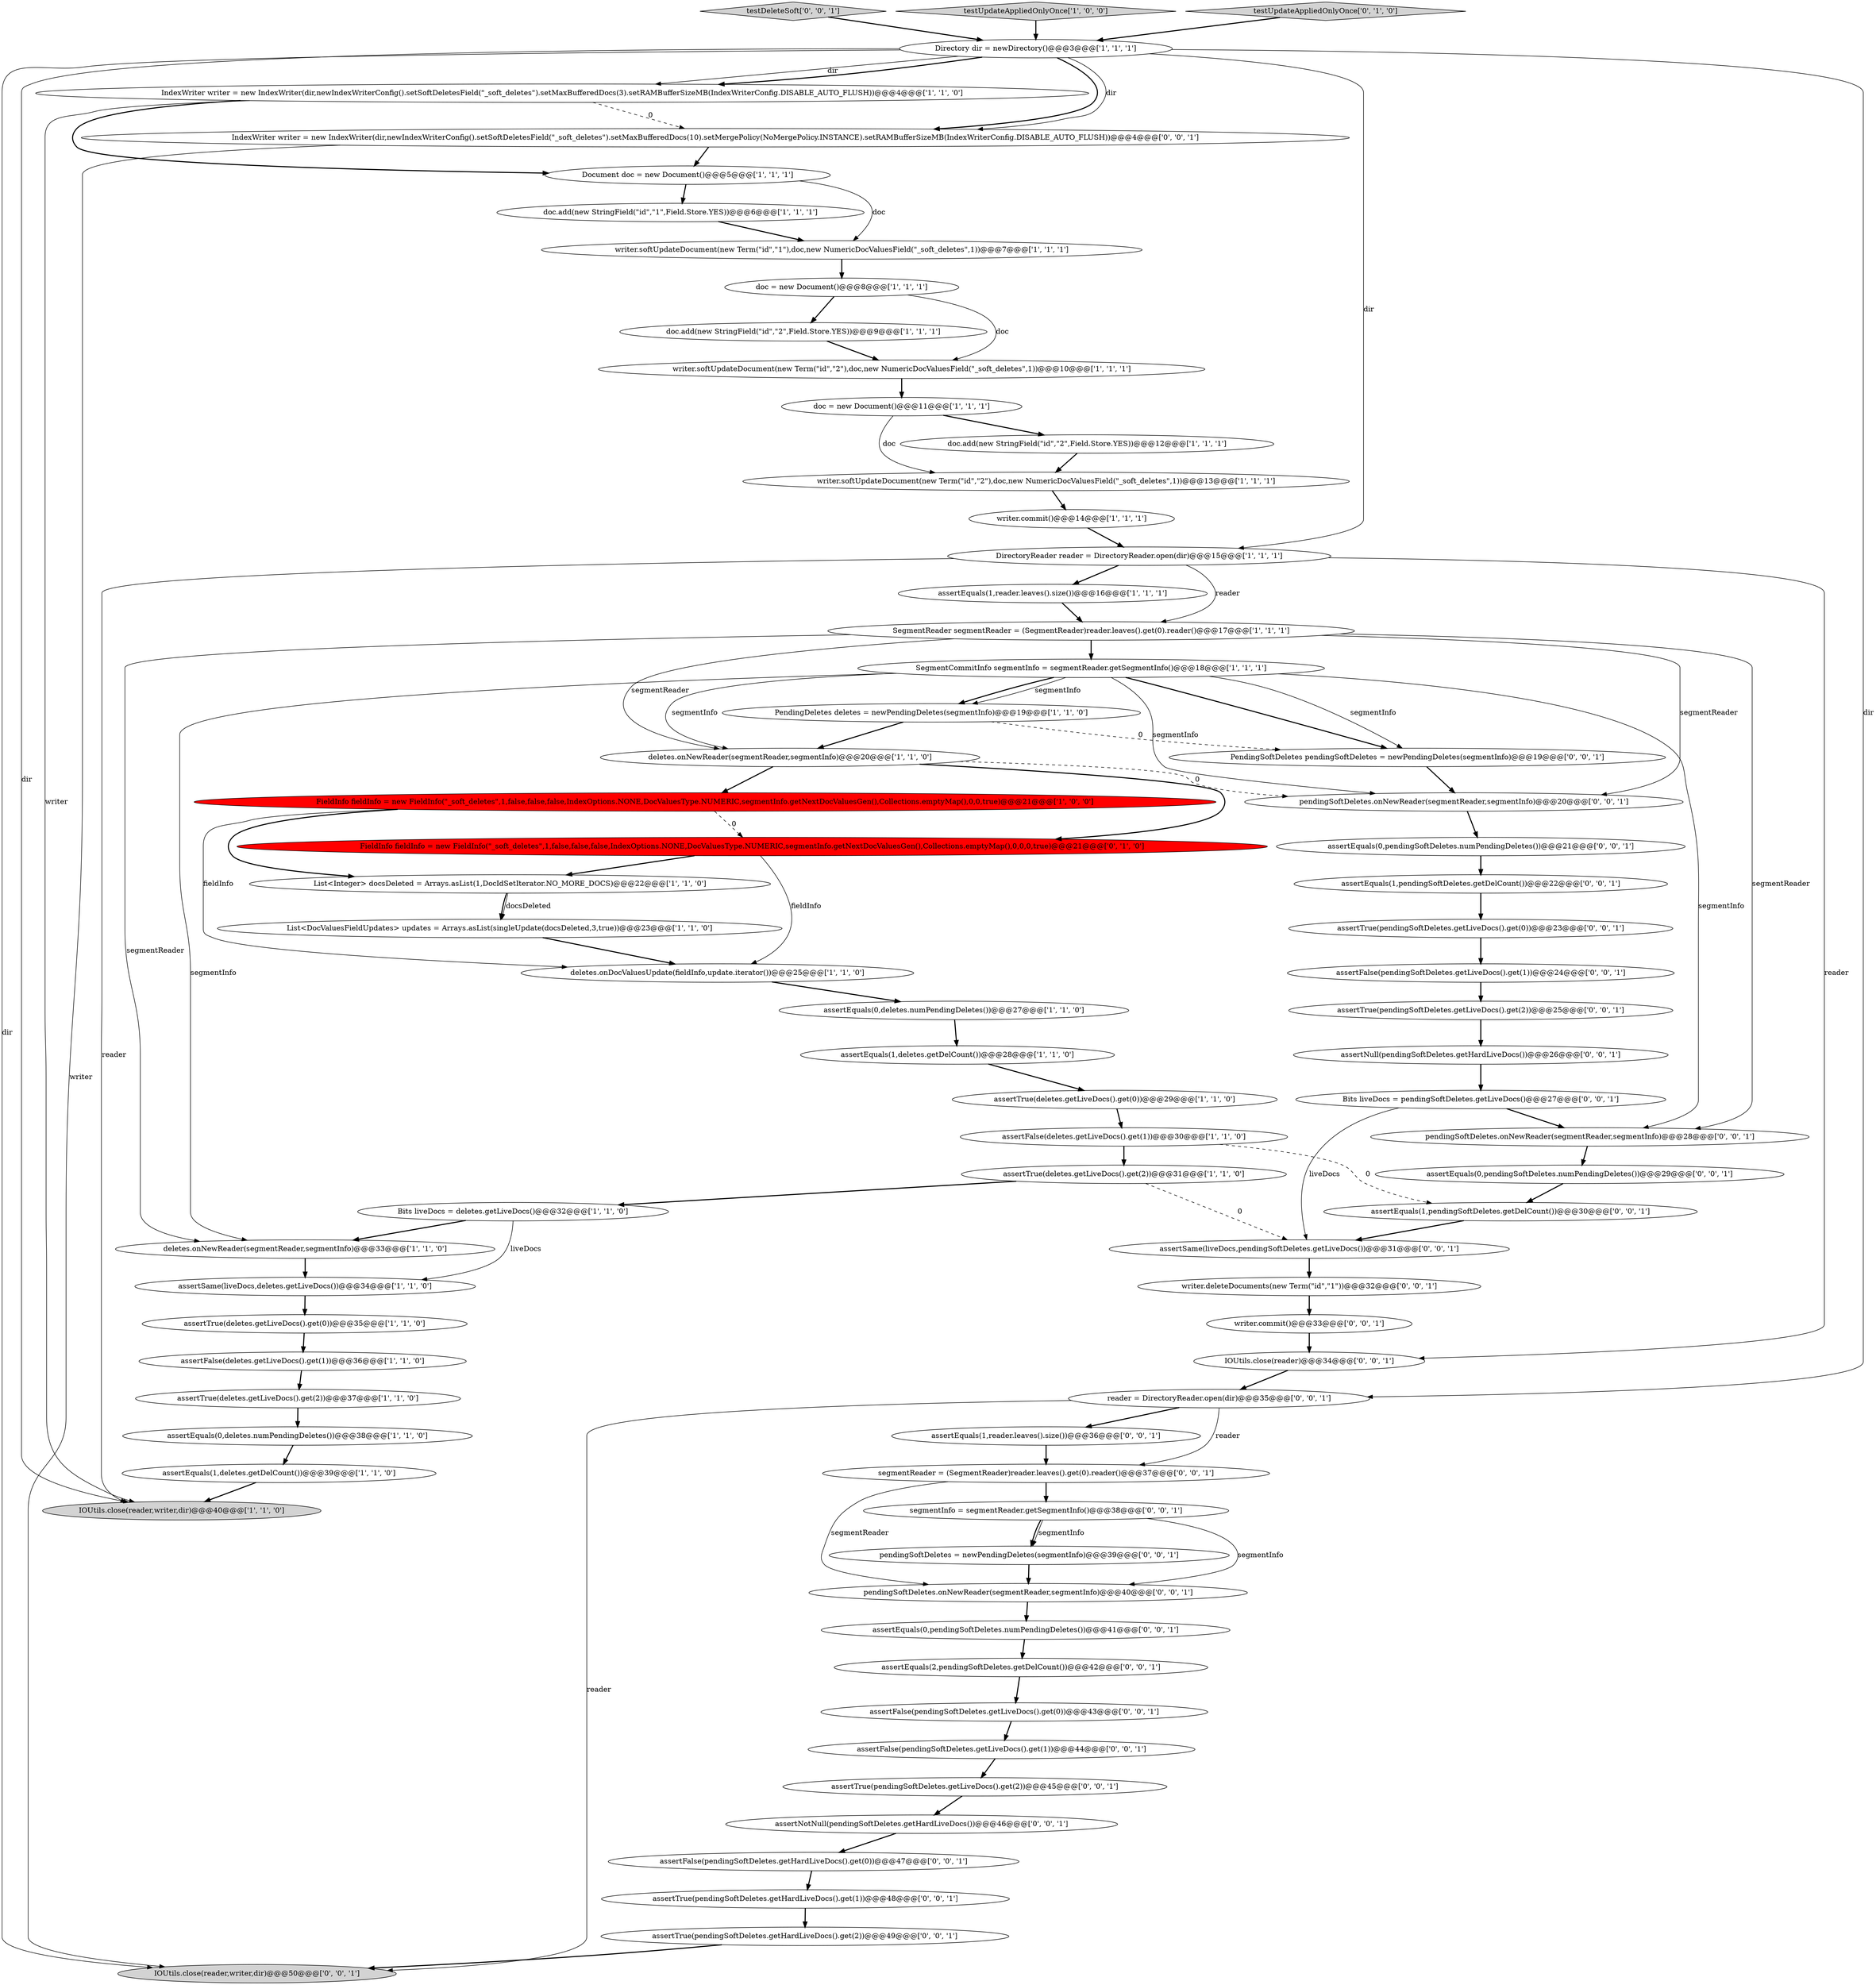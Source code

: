 digraph {
40 [style = filled, label = "writer.commit()@@@33@@@['0', '0', '1']", fillcolor = white, shape = ellipse image = "AAA0AAABBB3BBB"];
47 [style = filled, label = "assertEquals(1,pendingSoftDeletes.getDelCount())@@@30@@@['0', '0', '1']", fillcolor = white, shape = ellipse image = "AAA0AAABBB3BBB"];
27 [style = filled, label = "assertEquals(0,deletes.numPendingDeletes())@@@27@@@['1', '1', '0']", fillcolor = white, shape = ellipse image = "AAA0AAABBB1BBB"];
6 [style = filled, label = "deletes.onDocValuesUpdate(fieldInfo,update.iterator())@@@25@@@['1', '1', '0']", fillcolor = white, shape = ellipse image = "AAA0AAABBB1BBB"];
39 [style = filled, label = "assertEquals(0,pendingSoftDeletes.numPendingDeletes())@@@21@@@['0', '0', '1']", fillcolor = white, shape = ellipse image = "AAA0AAABBB3BBB"];
58 [style = filled, label = "assertFalse(pendingSoftDeletes.getLiveDocs().get(1))@@@24@@@['0', '0', '1']", fillcolor = white, shape = ellipse image = "AAA0AAABBB3BBB"];
68 [style = filled, label = "assertTrue(pendingSoftDeletes.getLiveDocs().get(2))@@@25@@@['0', '0', '1']", fillcolor = white, shape = ellipse image = "AAA0AAABBB3BBB"];
59 [style = filled, label = "assertTrue(pendingSoftDeletes.getLiveDocs().get(2))@@@45@@@['0', '0', '1']", fillcolor = white, shape = ellipse image = "AAA0AAABBB3BBB"];
52 [style = filled, label = "testDeleteSoft['0', '0', '1']", fillcolor = lightgray, shape = diamond image = "AAA0AAABBB3BBB"];
46 [style = filled, label = "pendingSoftDeletes = newPendingDeletes(segmentInfo)@@@39@@@['0', '0', '1']", fillcolor = white, shape = ellipse image = "AAA0AAABBB3BBB"];
4 [style = filled, label = "List<Integer> docsDeleted = Arrays.asList(1,DocIdSetIterator.NO_MORE_DOCS)@@@22@@@['1', '1', '0']", fillcolor = white, shape = ellipse image = "AAA0AAABBB1BBB"];
18 [style = filled, label = "FieldInfo fieldInfo = new FieldInfo(\"_soft_deletes\",1,false,false,false,IndexOptions.NONE,DocValuesType.NUMERIC,segmentInfo.getNextDocValuesGen(),Collections.emptyMap(),0,0,true)@@@21@@@['1', '0', '0']", fillcolor = red, shape = ellipse image = "AAA1AAABBB1BBB"];
63 [style = filled, label = "assertEquals(2,pendingSoftDeletes.getDelCount())@@@42@@@['0', '0', '1']", fillcolor = white, shape = ellipse image = "AAA0AAABBB3BBB"];
25 [style = filled, label = "SegmentReader segmentReader = (SegmentReader)reader.leaves().get(0).reader()@@@17@@@['1', '1', '1']", fillcolor = white, shape = ellipse image = "AAA0AAABBB1BBB"];
49 [style = filled, label = "reader = DirectoryReader.open(dir)@@@35@@@['0', '0', '1']", fillcolor = white, shape = ellipse image = "AAA0AAABBB3BBB"];
44 [style = filled, label = "assertEquals(1,pendingSoftDeletes.getDelCount())@@@22@@@['0', '0', '1']", fillcolor = white, shape = ellipse image = "AAA0AAABBB3BBB"];
32 [style = filled, label = "deletes.onNewReader(segmentReader,segmentInfo)@@@33@@@['1', '1', '0']", fillcolor = white, shape = ellipse image = "AAA0AAABBB1BBB"];
19 [style = filled, label = "writer.commit()@@@14@@@['1', '1', '1']", fillcolor = white, shape = ellipse image = "AAA0AAABBB1BBB"];
24 [style = filled, label = "doc.add(new StringField(\"id\",\"1\",Field.Store.YES))@@@6@@@['1', '1', '1']", fillcolor = white, shape = ellipse image = "AAA0AAABBB1BBB"];
8 [style = filled, label = "assertTrue(deletes.getLiveDocs().get(0))@@@35@@@['1', '1', '0']", fillcolor = white, shape = ellipse image = "AAA0AAABBB1BBB"];
57 [style = filled, label = "assertTrue(pendingSoftDeletes.getHardLiveDocs().get(2))@@@49@@@['0', '0', '1']", fillcolor = white, shape = ellipse image = "AAA0AAABBB3BBB"];
1 [style = filled, label = "assertFalse(deletes.getLiveDocs().get(1))@@@36@@@['1', '1', '0']", fillcolor = white, shape = ellipse image = "AAA0AAABBB1BBB"];
29 [style = filled, label = "writer.softUpdateDocument(new Term(\"id\",\"1\"),doc,new NumericDocValuesField(\"_soft_deletes\",1))@@@7@@@['1', '1', '1']", fillcolor = white, shape = ellipse image = "AAA0AAABBB1BBB"];
50 [style = filled, label = "Bits liveDocs = pendingSoftDeletes.getLiveDocs()@@@27@@@['0', '0', '1']", fillcolor = white, shape = ellipse image = "AAA0AAABBB3BBB"];
36 [style = filled, label = "testUpdateAppliedOnlyOnce['1', '0', '0']", fillcolor = lightgray, shape = diamond image = "AAA0AAABBB1BBB"];
37 [style = filled, label = "FieldInfo fieldInfo = new FieldInfo(\"_soft_deletes\",1,false,false,false,IndexOptions.NONE,DocValuesType.NUMERIC,segmentInfo.getNextDocValuesGen(),Collections.emptyMap(),0,0,0,true)@@@21@@@['0', '1', '0']", fillcolor = red, shape = ellipse image = "AAA1AAABBB2BBB"];
53 [style = filled, label = "IOUtils.close(reader)@@@34@@@['0', '0', '1']", fillcolor = white, shape = ellipse image = "AAA0AAABBB3BBB"];
71 [style = filled, label = "assertTrue(pendingSoftDeletes.getHardLiveDocs().get(1))@@@48@@@['0', '0', '1']", fillcolor = white, shape = ellipse image = "AAA0AAABBB3BBB"];
38 [style = filled, label = "testUpdateAppliedOnlyOnce['0', '1', '0']", fillcolor = lightgray, shape = diamond image = "AAA0AAABBB2BBB"];
15 [style = filled, label = "assertEquals(1,deletes.getDelCount())@@@39@@@['1', '1', '0']", fillcolor = white, shape = ellipse image = "AAA0AAABBB1BBB"];
51 [style = filled, label = "IndexWriter writer = new IndexWriter(dir,newIndexWriterConfig().setSoftDeletesField(\"_soft_deletes\").setMaxBufferedDocs(10).setMergePolicy(NoMergePolicy.INSTANCE).setRAMBufferSizeMB(IndexWriterConfig.DISABLE_AUTO_FLUSH))@@@4@@@['0', '0', '1']", fillcolor = white, shape = ellipse image = "AAA0AAABBB3BBB"];
67 [style = filled, label = "IOUtils.close(reader,writer,dir)@@@50@@@['0', '0', '1']", fillcolor = lightgray, shape = ellipse image = "AAA0AAABBB3BBB"];
54 [style = filled, label = "assertEquals(1,reader.leaves().size())@@@36@@@['0', '0', '1']", fillcolor = white, shape = ellipse image = "AAA0AAABBB3BBB"];
12 [style = filled, label = "IOUtils.close(reader,writer,dir)@@@40@@@['1', '1', '0']", fillcolor = lightgray, shape = ellipse image = "AAA0AAABBB1BBB"];
26 [style = filled, label = "deletes.onNewReader(segmentReader,segmentInfo)@@@20@@@['1', '1', '0']", fillcolor = white, shape = ellipse image = "AAA0AAABBB1BBB"];
64 [style = filled, label = "pendingSoftDeletes.onNewReader(segmentReader,segmentInfo)@@@40@@@['0', '0', '1']", fillcolor = white, shape = ellipse image = "AAA0AAABBB3BBB"];
72 [style = filled, label = "segmentInfo = segmentReader.getSegmentInfo()@@@38@@@['0', '0', '1']", fillcolor = white, shape = ellipse image = "AAA0AAABBB3BBB"];
34 [style = filled, label = "DirectoryReader reader = DirectoryReader.open(dir)@@@15@@@['1', '1', '1']", fillcolor = white, shape = ellipse image = "AAA0AAABBB1BBB"];
41 [style = filled, label = "assertNotNull(pendingSoftDeletes.getHardLiveDocs())@@@46@@@['0', '0', '1']", fillcolor = white, shape = ellipse image = "AAA0AAABBB3BBB"];
43 [style = filled, label = "assertTrue(pendingSoftDeletes.getLiveDocs().get(0))@@@23@@@['0', '0', '1']", fillcolor = white, shape = ellipse image = "AAA0AAABBB3BBB"];
10 [style = filled, label = "List<DocValuesFieldUpdates> updates = Arrays.asList(singleUpdate(docsDeleted,3,true))@@@23@@@['1', '1', '0']", fillcolor = white, shape = ellipse image = "AAA0AAABBB1BBB"];
69 [style = filled, label = "pendingSoftDeletes.onNewReader(segmentReader,segmentInfo)@@@28@@@['0', '0', '1']", fillcolor = white, shape = ellipse image = "AAA0AAABBB3BBB"];
70 [style = filled, label = "assertEquals(0,pendingSoftDeletes.numPendingDeletes())@@@41@@@['0', '0', '1']", fillcolor = white, shape = ellipse image = "AAA0AAABBB3BBB"];
56 [style = filled, label = "PendingSoftDeletes pendingSoftDeletes = newPendingDeletes(segmentInfo)@@@19@@@['0', '0', '1']", fillcolor = white, shape = ellipse image = "AAA0AAABBB3BBB"];
7 [style = filled, label = "assertTrue(deletes.getLiveDocs().get(0))@@@29@@@['1', '1', '0']", fillcolor = white, shape = ellipse image = "AAA0AAABBB1BBB"];
42 [style = filled, label = "assertEquals(0,pendingSoftDeletes.numPendingDeletes())@@@29@@@['0', '0', '1']", fillcolor = white, shape = ellipse image = "AAA0AAABBB3BBB"];
21 [style = filled, label = "assertEquals(1,deletes.getDelCount())@@@28@@@['1', '1', '0']", fillcolor = white, shape = ellipse image = "AAA0AAABBB1BBB"];
65 [style = filled, label = "pendingSoftDeletes.onNewReader(segmentReader,segmentInfo)@@@20@@@['0', '0', '1']", fillcolor = white, shape = ellipse image = "AAA0AAABBB3BBB"];
14 [style = filled, label = "doc.add(new StringField(\"id\",\"2\",Field.Store.YES))@@@9@@@['1', '1', '1']", fillcolor = white, shape = ellipse image = "AAA0AAABBB1BBB"];
55 [style = filled, label = "assertNull(pendingSoftDeletes.getHardLiveDocs())@@@26@@@['0', '0', '1']", fillcolor = white, shape = ellipse image = "AAA0AAABBB3BBB"];
60 [style = filled, label = "assertSame(liveDocs,pendingSoftDeletes.getLiveDocs())@@@31@@@['0', '0', '1']", fillcolor = white, shape = ellipse image = "AAA0AAABBB3BBB"];
0 [style = filled, label = "assertEquals(1,reader.leaves().size())@@@16@@@['1', '1', '1']", fillcolor = white, shape = ellipse image = "AAA0AAABBB1BBB"];
23 [style = filled, label = "assertFalse(deletes.getLiveDocs().get(1))@@@30@@@['1', '1', '0']", fillcolor = white, shape = ellipse image = "AAA0AAABBB1BBB"];
2 [style = filled, label = "Bits liveDocs = deletes.getLiveDocs()@@@32@@@['1', '1', '0']", fillcolor = white, shape = ellipse image = "AAA0AAABBB1BBB"];
33 [style = filled, label = "assertTrue(deletes.getLiveDocs().get(2))@@@37@@@['1', '1', '0']", fillcolor = white, shape = ellipse image = "AAA0AAABBB1BBB"];
45 [style = filled, label = "assertFalse(pendingSoftDeletes.getLiveDocs().get(1))@@@44@@@['0', '0', '1']", fillcolor = white, shape = ellipse image = "AAA0AAABBB3BBB"];
17 [style = filled, label = "IndexWriter writer = new IndexWriter(dir,newIndexWriterConfig().setSoftDeletesField(\"_soft_deletes\").setMaxBufferedDocs(3).setRAMBufferSizeMB(IndexWriterConfig.DISABLE_AUTO_FLUSH))@@@4@@@['1', '1', '0']", fillcolor = white, shape = ellipse image = "AAA0AAABBB1BBB"];
30 [style = filled, label = "doc = new Document()@@@8@@@['1', '1', '1']", fillcolor = white, shape = ellipse image = "AAA0AAABBB1BBB"];
3 [style = filled, label = "PendingDeletes deletes = newPendingDeletes(segmentInfo)@@@19@@@['1', '1', '0']", fillcolor = white, shape = ellipse image = "AAA0AAABBB1BBB"];
5 [style = filled, label = "assertSame(liveDocs,deletes.getLiveDocs())@@@34@@@['1', '1', '0']", fillcolor = white, shape = ellipse image = "AAA0AAABBB1BBB"];
61 [style = filled, label = "assertFalse(pendingSoftDeletes.getHardLiveDocs().get(0))@@@47@@@['0', '0', '1']", fillcolor = white, shape = ellipse image = "AAA0AAABBB3BBB"];
22 [style = filled, label = "writer.softUpdateDocument(new Term(\"id\",\"2\"),doc,new NumericDocValuesField(\"_soft_deletes\",1))@@@10@@@['1', '1', '1']", fillcolor = white, shape = ellipse image = "AAA0AAABBB1BBB"];
28 [style = filled, label = "assertEquals(0,deletes.numPendingDeletes())@@@38@@@['1', '1', '0']", fillcolor = white, shape = ellipse image = "AAA0AAABBB1BBB"];
13 [style = filled, label = "doc = new Document()@@@11@@@['1', '1', '1']", fillcolor = white, shape = ellipse image = "AAA0AAABBB1BBB"];
48 [style = filled, label = "segmentReader = (SegmentReader)reader.leaves().get(0).reader()@@@37@@@['0', '0', '1']", fillcolor = white, shape = ellipse image = "AAA0AAABBB3BBB"];
9 [style = filled, label = "assertTrue(deletes.getLiveDocs().get(2))@@@31@@@['1', '1', '0']", fillcolor = white, shape = ellipse image = "AAA0AAABBB1BBB"];
31 [style = filled, label = "Document doc = new Document()@@@5@@@['1', '1', '1']", fillcolor = white, shape = ellipse image = "AAA0AAABBB1BBB"];
62 [style = filled, label = "assertFalse(pendingSoftDeletes.getLiveDocs().get(0))@@@43@@@['0', '0', '1']", fillcolor = white, shape = ellipse image = "AAA0AAABBB3BBB"];
35 [style = filled, label = "writer.softUpdateDocument(new Term(\"id\",\"2\"),doc,new NumericDocValuesField(\"_soft_deletes\",1))@@@13@@@['1', '1', '1']", fillcolor = white, shape = ellipse image = "AAA0AAABBB1BBB"];
66 [style = filled, label = "writer.deleteDocuments(new Term(\"id\",\"1\"))@@@32@@@['0', '0', '1']", fillcolor = white, shape = ellipse image = "AAA0AAABBB3BBB"];
16 [style = filled, label = "Directory dir = newDirectory()@@@3@@@['1', '1', '1']", fillcolor = white, shape = ellipse image = "AAA0AAABBB1BBB"];
11 [style = filled, label = "doc.add(new StringField(\"id\",\"2\",Field.Store.YES))@@@12@@@['1', '1', '1']", fillcolor = white, shape = ellipse image = "AAA0AAABBB1BBB"];
20 [style = filled, label = "SegmentCommitInfo segmentInfo = segmentReader.getSegmentInfo()@@@18@@@['1', '1', '1']", fillcolor = white, shape = ellipse image = "AAA0AAABBB1BBB"];
16->51 [style = bold, label=""];
18->6 [style = solid, label="fieldInfo"];
29->30 [style = bold, label=""];
26->65 [style = dashed, label="0"];
64->70 [style = bold, label=""];
69->42 [style = bold, label=""];
8->1 [style = bold, label=""];
1->33 [style = bold, label=""];
57->67 [style = bold, label=""];
0->25 [style = bold, label=""];
20->32 [style = solid, label="segmentInfo"];
25->69 [style = solid, label="segmentReader"];
20->65 [style = solid, label="segmentInfo"];
31->29 [style = solid, label="doc"];
48->72 [style = bold, label=""];
16->51 [style = solid, label="dir"];
30->14 [style = bold, label=""];
9->60 [style = dashed, label="0"];
2->32 [style = bold, label=""];
47->60 [style = bold, label=""];
43->58 [style = bold, label=""];
22->13 [style = bold, label=""];
56->65 [style = bold, label=""];
60->66 [style = bold, label=""];
2->5 [style = solid, label="liveDocs"];
34->53 [style = solid, label="reader"];
19->34 [style = bold, label=""];
16->17 [style = solid, label="dir"];
50->69 [style = bold, label=""];
9->2 [style = bold, label=""];
33->28 [style = bold, label=""];
30->22 [style = solid, label="doc"];
14->22 [style = bold, label=""];
62->45 [style = bold, label=""];
45->59 [style = bold, label=""];
3->56 [style = dashed, label="0"];
48->64 [style = solid, label="segmentReader"];
61->71 [style = bold, label=""];
50->60 [style = solid, label="liveDocs"];
20->3 [style = bold, label=""];
16->17 [style = bold, label=""];
13->11 [style = bold, label=""];
20->3 [style = solid, label="segmentInfo"];
34->0 [style = bold, label=""];
41->61 [style = bold, label=""];
25->32 [style = solid, label="segmentReader"];
18->4 [style = bold, label=""];
63->62 [style = bold, label=""];
65->39 [style = bold, label=""];
7->23 [style = bold, label=""];
18->37 [style = dashed, label="0"];
36->16 [style = bold, label=""];
21->7 [style = bold, label=""];
25->26 [style = solid, label="segmentReader"];
26->37 [style = bold, label=""];
15->12 [style = bold, label=""];
49->67 [style = solid, label="reader"];
49->54 [style = bold, label=""];
4->10 [style = bold, label=""];
40->53 [style = bold, label=""];
31->24 [style = bold, label=""];
38->16 [style = bold, label=""];
3->26 [style = bold, label=""];
42->47 [style = bold, label=""];
17->12 [style = solid, label="writer"];
13->35 [style = solid, label="doc"];
10->6 [style = bold, label=""];
72->64 [style = solid, label="segmentInfo"];
17->51 [style = dashed, label="0"];
6->27 [style = bold, label=""];
25->20 [style = bold, label=""];
37->6 [style = solid, label="fieldInfo"];
52->16 [style = bold, label=""];
20->56 [style = solid, label="segmentInfo"];
49->48 [style = solid, label="reader"];
16->34 [style = solid, label="dir"];
55->50 [style = bold, label=""];
27->21 [style = bold, label=""];
25->65 [style = solid, label="segmentReader"];
34->12 [style = solid, label="reader"];
32->5 [style = bold, label=""];
5->8 [style = bold, label=""];
20->26 [style = solid, label="segmentInfo"];
58->68 [style = bold, label=""];
28->15 [style = bold, label=""];
39->44 [style = bold, label=""];
20->56 [style = bold, label=""];
20->69 [style = solid, label="segmentInfo"];
72->46 [style = bold, label=""];
46->64 [style = bold, label=""];
66->40 [style = bold, label=""];
17->31 [style = bold, label=""];
35->19 [style = bold, label=""];
70->63 [style = bold, label=""];
54->48 [style = bold, label=""];
24->29 [style = bold, label=""];
16->49 [style = solid, label="dir"];
72->46 [style = solid, label="segmentInfo"];
11->35 [style = bold, label=""];
37->4 [style = bold, label=""];
44->43 [style = bold, label=""];
16->12 [style = solid, label="dir"];
53->49 [style = bold, label=""];
71->57 [style = bold, label=""];
23->47 [style = dashed, label="0"];
16->67 [style = solid, label="dir"];
68->55 [style = bold, label=""];
51->31 [style = bold, label=""];
4->10 [style = solid, label="docsDeleted"];
23->9 [style = bold, label=""];
59->41 [style = bold, label=""];
34->25 [style = solid, label="reader"];
26->18 [style = bold, label=""];
51->67 [style = solid, label="writer"];
}
